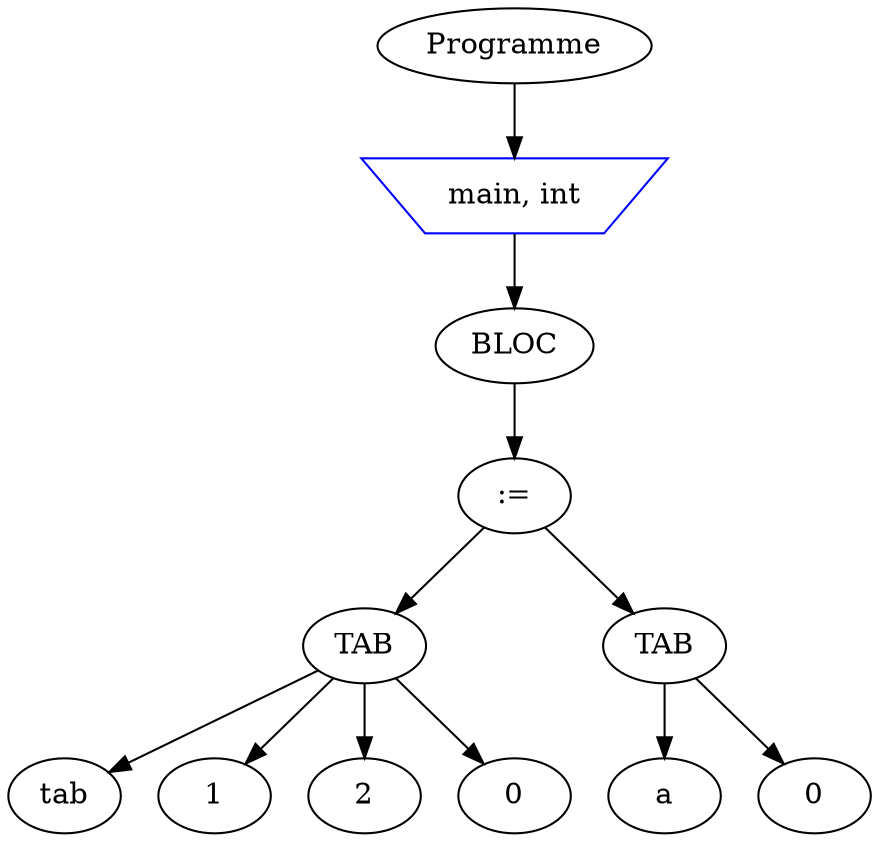 digraph mon_programme {
node_0x7fffced1d780 [label="Programme"];
node_0x7fffced1ca90 [label="main, int" shape=invtrapezium color=blue];
node_0x7fffced1d7e0 [label="BLOC"];
node_0x7fffced1d030 [label=":="];
node_0x7fffced1ce30 [label="TAB"];
node_0x7fffced1cbd0 [label="tab"];
node_0x7fffced1ce30 -> node_0x7fffced1cbd0
node_0x7fffced1cc70 [label="1"];
node_0x7fffced1ce30 -> node_0x7fffced1cc70
node_0x7fffced1cd10 [label="2"];
node_0x7fffced1ce30 -> node_0x7fffced1cd10
node_0x7fffced1cdb0 [label="0"];
node_0x7fffced1ce30 -> node_0x7fffced1cdb0
node_0x7fffced1d030 -> node_0x7fffced1ce30
node_0x7fffced1cfd0 [label="TAB"];
node_0x7fffced1ceb0 [label="a"];
node_0x7fffced1cfd0 -> node_0x7fffced1ceb0
node_0x7fffced1cf50 [label="0"];
node_0x7fffced1cfd0 -> node_0x7fffced1cf50
node_0x7fffced1d030 -> node_0x7fffced1cfd0
node_0x7fffced1d7e0 -> node_0x7fffced1d030
node_0x7fffced1ca90 -> node_0x7fffced1d7e0
node_0x7fffced1d780 -> node_0x7fffced1ca90
}
